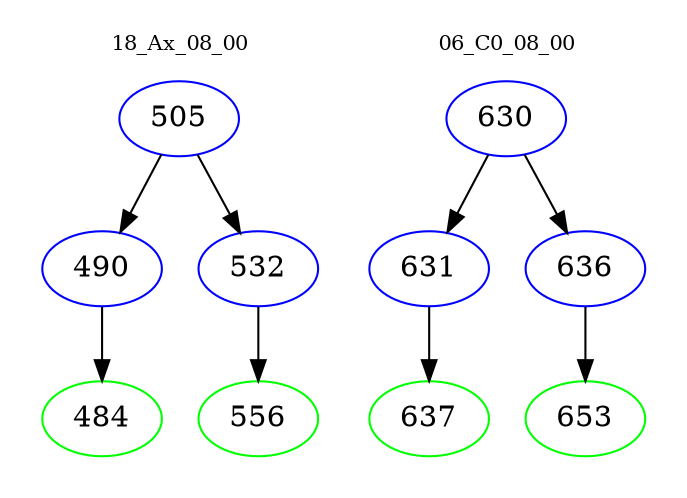 digraph{
subgraph cluster_0 {
color = white
label = "18_Ax_08_00";
fontsize=10;
T0_505 [label="505", color="blue"]
T0_505 -> T0_490 [color="black"]
T0_490 [label="490", color="blue"]
T0_490 -> T0_484 [color="black"]
T0_484 [label="484", color="green"]
T0_505 -> T0_532 [color="black"]
T0_532 [label="532", color="blue"]
T0_532 -> T0_556 [color="black"]
T0_556 [label="556", color="green"]
}
subgraph cluster_1 {
color = white
label = "06_C0_08_00";
fontsize=10;
T1_630 [label="630", color="blue"]
T1_630 -> T1_631 [color="black"]
T1_631 [label="631", color="blue"]
T1_631 -> T1_637 [color="black"]
T1_637 [label="637", color="green"]
T1_630 -> T1_636 [color="black"]
T1_636 [label="636", color="blue"]
T1_636 -> T1_653 [color="black"]
T1_653 [label="653", color="green"]
}
}
